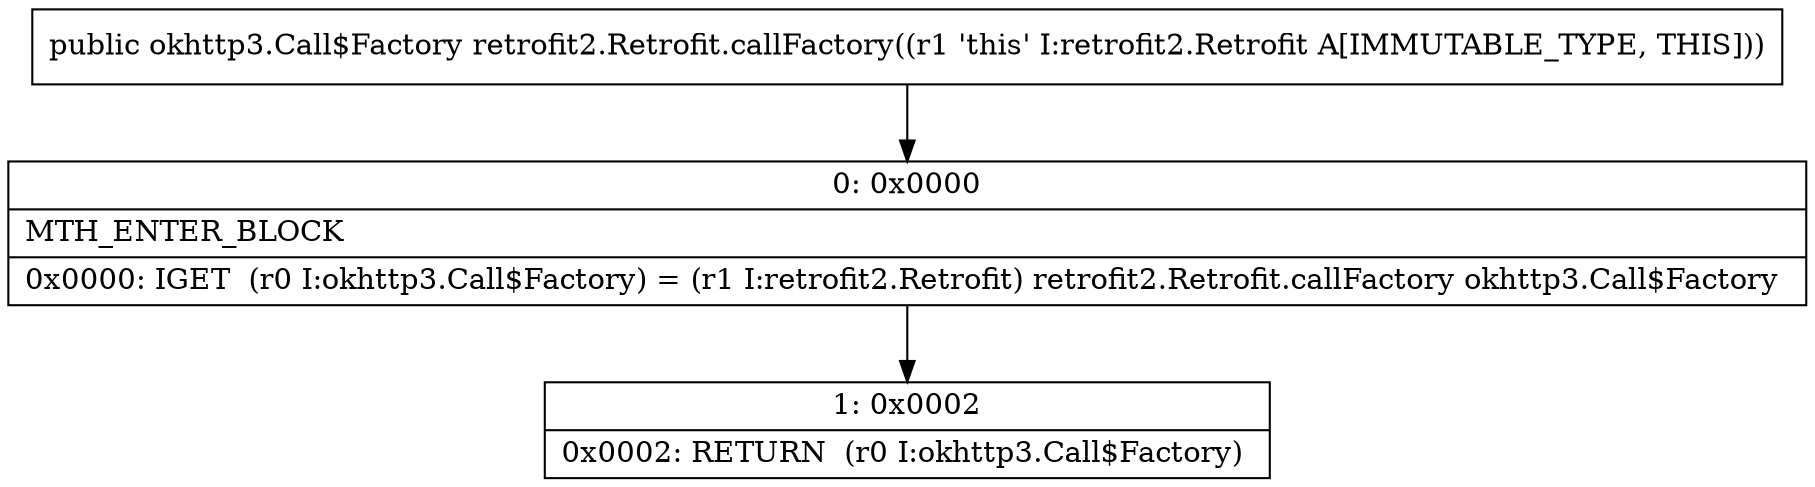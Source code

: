 digraph "CFG forretrofit2.Retrofit.callFactory()Lokhttp3\/Call$Factory;" {
Node_0 [shape=record,label="{0\:\ 0x0000|MTH_ENTER_BLOCK\l|0x0000: IGET  (r0 I:okhttp3.Call$Factory) = (r1 I:retrofit2.Retrofit) retrofit2.Retrofit.callFactory okhttp3.Call$Factory \l}"];
Node_1 [shape=record,label="{1\:\ 0x0002|0x0002: RETURN  (r0 I:okhttp3.Call$Factory) \l}"];
MethodNode[shape=record,label="{public okhttp3.Call$Factory retrofit2.Retrofit.callFactory((r1 'this' I:retrofit2.Retrofit A[IMMUTABLE_TYPE, THIS])) }"];
MethodNode -> Node_0;
Node_0 -> Node_1;
}

